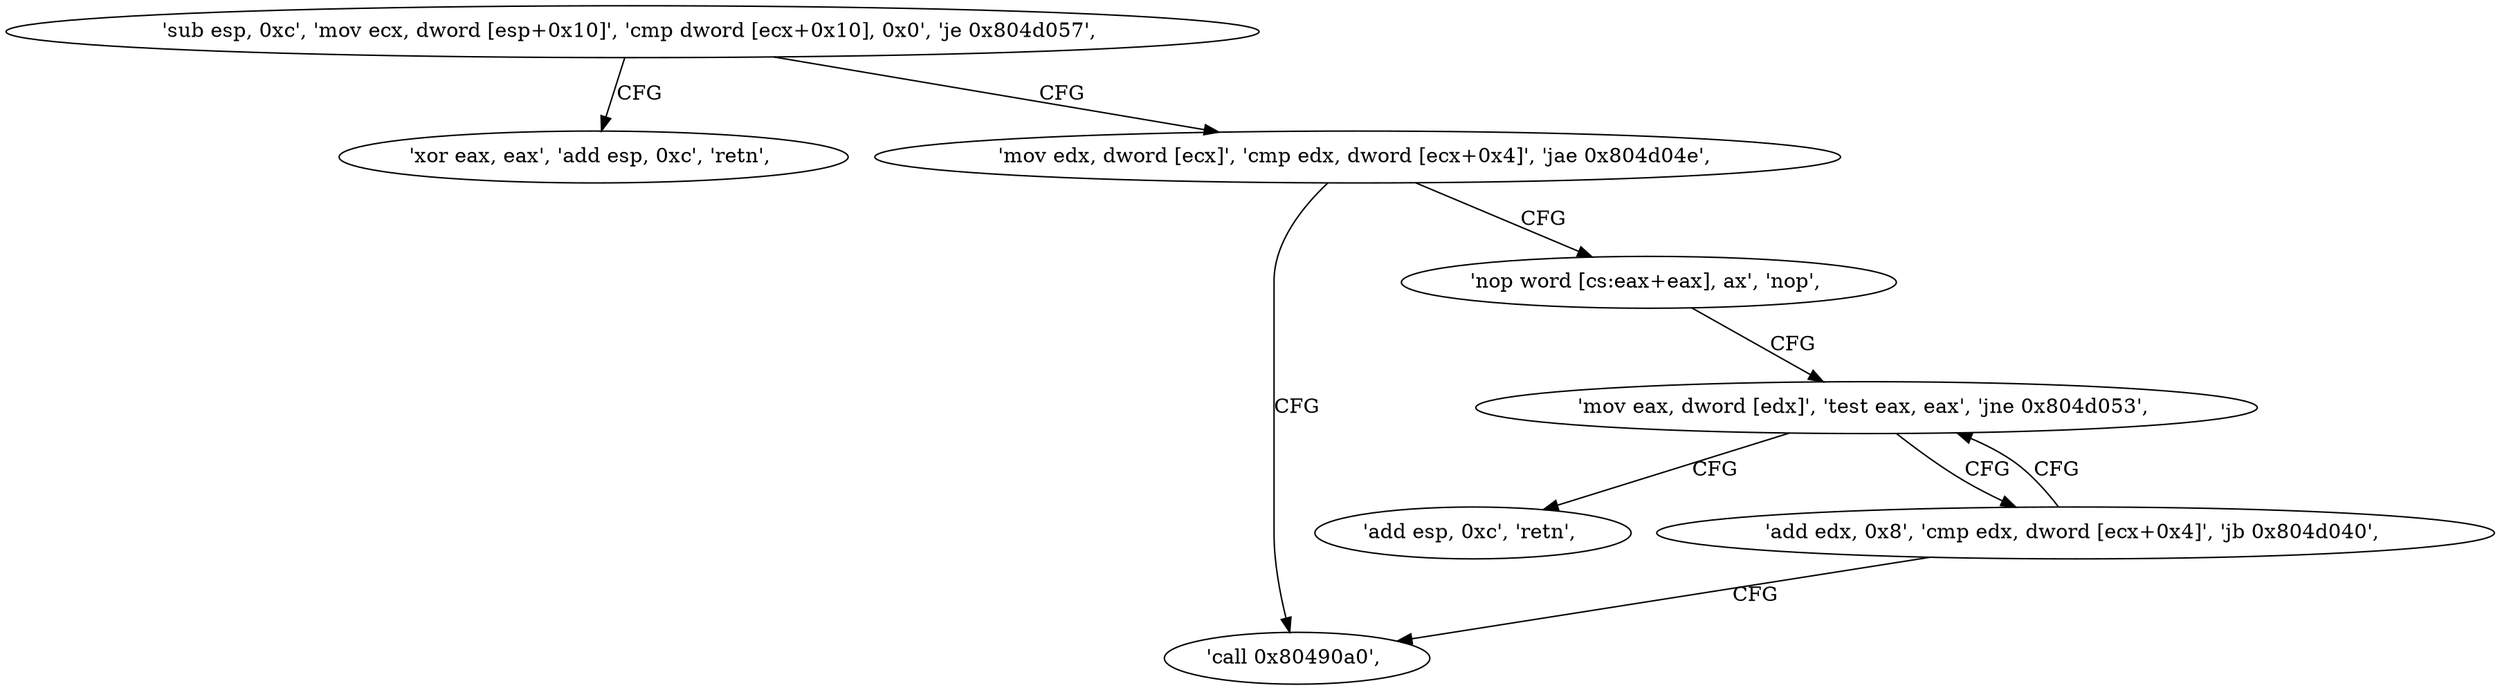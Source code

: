 digraph "func" {
"134533152" [label = "'sub esp, 0xc', 'mov ecx, dword [esp+0x10]', 'cmp dword [ecx+0x10], 0x0', 'je 0x804d057', " ]
"134533207" [label = "'xor eax, eax', 'add esp, 0xc', 'retn', " ]
"134533165" [label = "'mov edx, dword [ecx]', 'cmp edx, dword [ecx+0x4]', 'jae 0x804d04e', " ]
"134533198" [label = "'call 0x80490a0', " ]
"134533172" [label = "'nop word [cs:eax+eax], ax', 'nop', " ]
"134533184" [label = "'mov eax, dword [edx]', 'test eax, eax', 'jne 0x804d053', " ]
"134533203" [label = "'add esp, 0xc', 'retn', " ]
"134533190" [label = "'add edx, 0x8', 'cmp edx, dword [ecx+0x4]', 'jb 0x804d040', " ]
"134533152" -> "134533207" [ label = "CFG" ]
"134533152" -> "134533165" [ label = "CFG" ]
"134533165" -> "134533198" [ label = "CFG" ]
"134533165" -> "134533172" [ label = "CFG" ]
"134533172" -> "134533184" [ label = "CFG" ]
"134533184" -> "134533203" [ label = "CFG" ]
"134533184" -> "134533190" [ label = "CFG" ]
"134533190" -> "134533184" [ label = "CFG" ]
"134533190" -> "134533198" [ label = "CFG" ]
}
